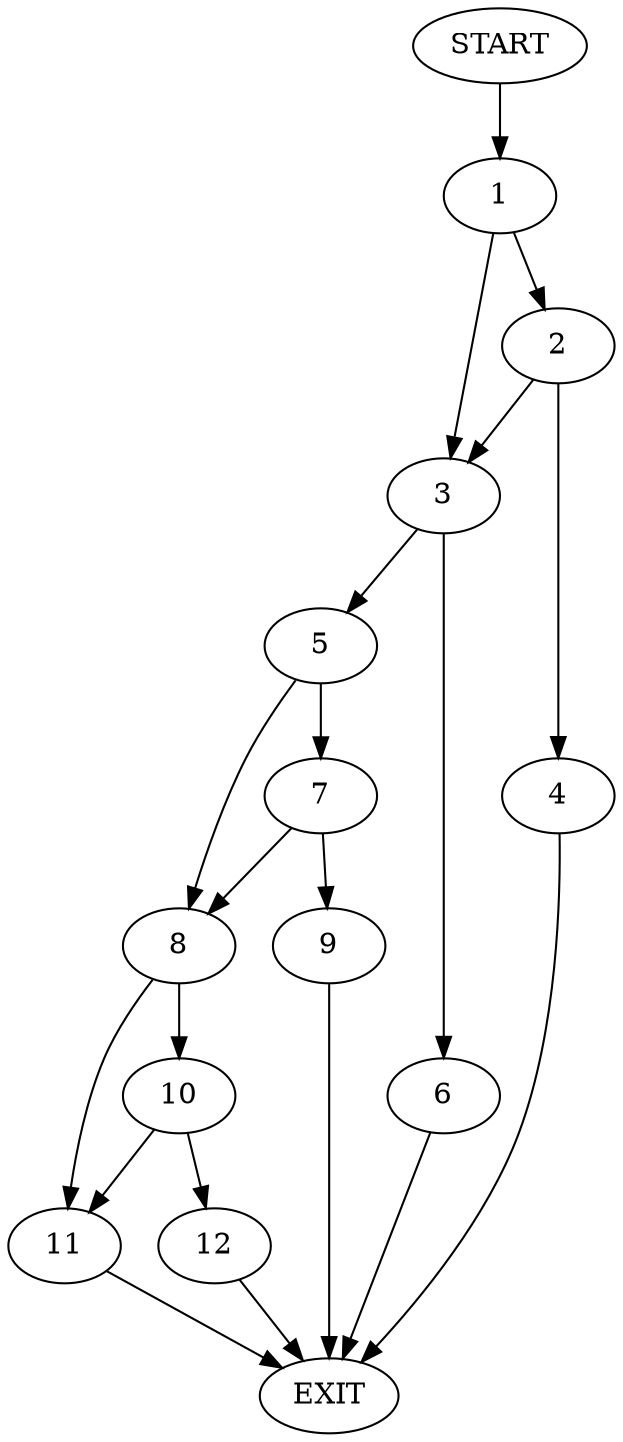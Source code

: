 digraph {
0 [label="START"]
13 [label="EXIT"]
0 -> 1
1 -> 2
1 -> 3
2 -> 3
2 -> 4
3 -> 5
3 -> 6
4 -> 13
6 -> 13
5 -> 7
5 -> 8
7 -> 8
7 -> 9
8 -> 10
8 -> 11
9 -> 13
10 -> 12
10 -> 11
11 -> 13
12 -> 13
}
